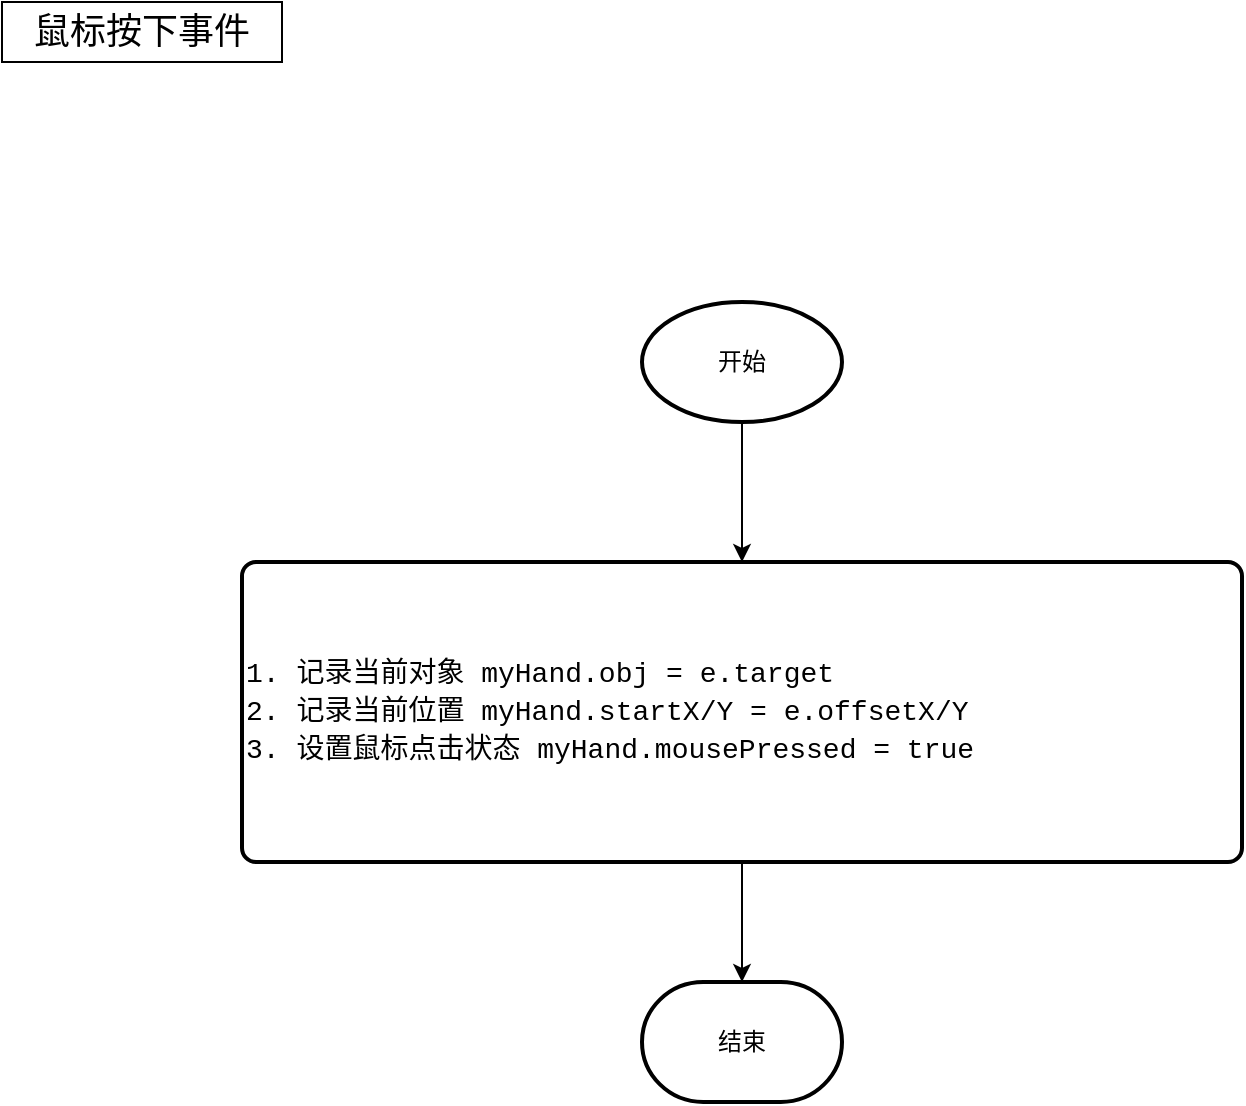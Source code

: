 <mxfile version="15.5.4" type="embed" pages="3"><diagram id="52fd_mbCn0Zgq2GAsz23" name="鼠标按下事件"><mxGraphModel dx="899" dy="742" grid="1" gridSize="10" guides="1" tooltips="1" connect="1" arrows="1" fold="1" page="1" pageScale="1" pageWidth="827" pageHeight="1169" math="0" shadow="0"><root><mxCell id="0"/><mxCell id="1" parent="0"/><mxCell id="TTzPqlR28XLqORXj_Mxo-2" style="edgeStyle=orthogonalEdgeStyle;rounded=0;orthogonalLoop=1;jettySize=auto;html=1;exitX=0.5;exitY=1;exitDx=0;exitDy=0;entryX=0.5;entryY=0;entryDx=0;entryDy=0;entryPerimeter=0;fontFamily=Helvetica;fontSize=18;fontColor=default;" parent="1" source="UeTLdXfRCnfueo0liIJd-1" target="UeTLdXfRCnfueo0liIJd-3" edge="1"><mxGeometry relative="1" as="geometry"/></mxCell><mxCell id="UeTLdXfRCnfueo0liIJd-1" value="&lt;div style=&quot;background-color: rgb(255, 255, 255); font-family: Consolas, &amp;quot;Courier New&amp;quot;, monospace; font-size: 14px; line-height: 19px;&quot;&gt;1. 记录当前对象 myHand.obj = e.target&lt;/div&gt;&lt;div style=&quot;background-color: rgb(255, 255, 255); font-family: Consolas, &amp;quot;Courier New&amp;quot;, monospace; font-size: 14px; line-height: 19px;&quot;&gt;2. 记录当前位置 myHand.startX/Y = e.offsetX/Y&lt;/div&gt;&lt;div style=&quot;background-color: rgb(255, 255, 255); font-family: Consolas, &amp;quot;Courier New&amp;quot;, monospace; font-size: 14px; line-height: 19px;&quot;&gt;3. 设置鼠标点击状态 myHand.mousePressed = true&lt;/div&gt;" style="rounded=1;whiteSpace=wrap;html=1;absoluteArcSize=1;arcSize=14;strokeWidth=2;align=left;" parent="1" vertex="1"><mxGeometry x="120" y="280" width="500" height="150" as="geometry"/></mxCell><mxCell id="TTzPqlR28XLqORXj_Mxo-1" style="edgeStyle=orthogonalEdgeStyle;rounded=0;orthogonalLoop=1;jettySize=auto;html=1;exitX=0.5;exitY=1;exitDx=0;exitDy=0;exitPerimeter=0;entryX=0.5;entryY=0;entryDx=0;entryDy=0;fontFamily=Helvetica;fontSize=18;fontColor=default;" parent="1" source="UeTLdXfRCnfueo0liIJd-2" target="UeTLdXfRCnfueo0liIJd-1" edge="1"><mxGeometry relative="1" as="geometry"/></mxCell><mxCell id="UeTLdXfRCnfueo0liIJd-2" value="开始" style="strokeWidth=2;html=1;shape=mxgraph.flowchart.start_1;whiteSpace=wrap;" parent="1" vertex="1"><mxGeometry x="320" y="150" width="100" height="60" as="geometry"/></mxCell><mxCell id="UeTLdXfRCnfueo0liIJd-3" value="结束" style="strokeWidth=2;html=1;shape=mxgraph.flowchart.terminator;whiteSpace=wrap;" parent="1" vertex="1"><mxGeometry x="320" y="490" width="100" height="60" as="geometry"/></mxCell><mxCell id="UeTLdXfRCnfueo0liIJd-4" value="鼠标按下事件" style="text;html=1;strokeColor=default;fillColor=none;align=center;verticalAlign=middle;whiteSpace=wrap;rounded=0;fontFamily=Helvetica;fontSize=18;fontColor=default;labelBorderColor=none;labelBackgroundColor=none;" parent="1" vertex="1"><mxGeometry width="140" height="30" as="geometry"/></mxCell></root></mxGraphModel></diagram><diagram name="鼠标移动事件" id="Qqb452kRoAzZm2hf-CxU"><mxGraphModel dx="1726" dy="742" grid="1" gridSize="5" guides="1" tooltips="1" connect="1" arrows="1" fold="1" page="1" pageScale="1" pageWidth="827" pageHeight="1169" math="0" shadow="0"><root><mxCell id="rGiCCKBdwmVHUhF3Rx62-0"/><mxCell id="rGiCCKBdwmVHUhF3Rx62-1" parent="rGiCCKBdwmVHUhF3Rx62-0"/><mxCell id="rGiCCKBdwmVHUhF3Rx62-5" value="鼠标移动事件" style="text;html=1;strokeColor=default;fillColor=none;align=center;verticalAlign=middle;whiteSpace=wrap;rounded=0;fontFamily=Helvetica;fontSize=18;fontColor=default;labelBorderColor=none;labelBackgroundColor=none;" parent="rGiCCKBdwmVHUhF3Rx62-1" vertex="1"><mxGeometry width="140" height="30" as="geometry"/></mxCell><mxCell id="A8A4_cCO_hmfx5gr6Hoi-2" style="edgeStyle=orthogonalEdgeStyle;rounded=0;orthogonalLoop=1;jettySize=auto;html=1;exitX=0.5;exitY=1;exitDx=0;exitDy=0;exitPerimeter=0;entryX=0.5;entryY=0;entryDx=0;entryDy=0;fontFamily=Helvetica;fontSize=18;fontColor=default;" parent="rGiCCKBdwmVHUhF3Rx62-1" source="A8A4_cCO_hmfx5gr6Hoi-3" edge="1"><mxGeometry relative="1" as="geometry"><mxPoint x="370" y="190" as="targetPoint"/></mxGeometry></mxCell><mxCell id="A8A4_cCO_hmfx5gr6Hoi-3" value="开始" style="strokeWidth=2;html=1;shape=mxgraph.flowchart.start_1;whiteSpace=wrap;" parent="rGiCCKBdwmVHUhF3Rx62-1" vertex="1"><mxGeometry x="320" y="60" width="100" height="60" as="geometry"/></mxCell><mxCell id="A8A4_cCO_hmfx5gr6Hoi-4" value="结束" style="strokeWidth=2;html=1;shape=mxgraph.flowchart.terminator;whiteSpace=wrap;" parent="rGiCCKBdwmVHUhF3Rx62-1" vertex="1"><mxGeometry x="280" y="1075" width="100" height="60" as="geometry"/></mxCell><mxCell id="tP_8gyTxdGaHlw6_lWVR-0" value="" style="edgeStyle=orthogonalEdgeStyle;rounded=0;orthogonalLoop=1;jettySize=auto;exitX=1;exitY=0.5;exitDx=0;exitDy=0;exitPerimeter=0;fontFamily=Helvetica;fontSize=12;fontColor=default;arcSize=20;fillOpacity=100;strokeOpacity=100;perimeterSpacing=0;html=1;" parent="rGiCCKBdwmVHUhF3Rx62-1" source="A8A4_cCO_hmfx5gr6Hoi-5" edge="1"><mxGeometry relative="1" as="geometry"><mxPoint x="570" y="225" as="targetPoint"/></mxGeometry></mxCell><mxCell id="tP_8gyTxdGaHlw6_lWVR-3" style="edgeStyle=orthogonalEdgeStyle;rounded=0;orthogonalLoop=1;jettySize=auto;html=1;exitX=0.5;exitY=1;exitDx=0;exitDy=0;exitPerimeter=0;fontFamily=Helvetica;fontSize=12;fontColor=default;" parent="rGiCCKBdwmVHUhF3Rx62-1" source="A8A4_cCO_hmfx5gr6Hoi-5" edge="1"><mxGeometry relative="1" as="geometry"><mxPoint x="370" y="310" as="targetPoint"/></mxGeometry></mxCell><mxCell id="A8A4_cCO_hmfx5gr6Hoi-5" value="当前鼠标是否处于按压状态&lt;br style=&quot;font-size: 12px;&quot;&gt;myHand.mousePressed" style="strokeWidth=2;html=1;shape=mxgraph.flowchart.decision;whiteSpace=wrap;fontFamily=Helvetica;fontSize=12;fontColor=default;fillColor=default;" parent="rGiCCKBdwmVHUhF3Rx62-1" vertex="1"><mxGeometry x="250" y="190" width="240" height="70" as="geometry"/></mxCell><mxCell id="tP_8gyTxdGaHlw6_lWVR-1" value="否" style="text;html=1;align=center;verticalAlign=middle;resizable=0;points=[];autosize=1;strokeColor=none;fillColor=none;fontSize=12;fontFamily=Helvetica;fontColor=default;" parent="rGiCCKBdwmVHUhF3Rx62-1" vertex="1"><mxGeometry x="500" y="200" width="40" height="30" as="geometry"/></mxCell><mxCell id="tP_8gyTxdGaHlw6_lWVR-2" value="不处理" style="ellipse;whiteSpace=wrap;html=1;fontFamily=Helvetica;fontSize=12;fontColor=default;strokeColor=default;fillColor=default;" parent="rGiCCKBdwmVHUhF3Rx62-1" vertex="1"><mxGeometry x="570" y="195" width="120" height="60" as="geometry"/></mxCell><mxCell id="tP_8gyTxdGaHlw6_lWVR-4" value="是" style="text;html=1;align=center;verticalAlign=middle;resizable=0;points=[];autosize=1;strokeColor=none;fillColor=none;fontSize=12;fontFamily=Helvetica;fontColor=default;" parent="rGiCCKBdwmVHUhF3Rx62-1" vertex="1"><mxGeometry x="370" y="265" width="40" height="30" as="geometry"/></mxCell><mxCell id="tP_8gyTxdGaHlw6_lWVR-6" style="edgeStyle=orthogonalEdgeStyle;rounded=0;orthogonalLoop=1;jettySize=auto;html=1;exitX=1;exitY=0.5;exitDx=0;exitDy=0;fontFamily=Helvetica;fontSize=12;fontColor=default;" parent="rGiCCKBdwmVHUhF3Rx62-1" source="tP_8gyTxdGaHlw6_lWVR-5" edge="1"><mxGeometry relative="1" as="geometry"><mxPoint x="630" y="460" as="targetPoint"/><Array as="points"><mxPoint x="630" y="350"/><mxPoint x="630" y="450"/></Array></mxGeometry></mxCell><mxCell id="eINNEI8GoLfrnCJ2FQx7-35" style="edgeStyle=orthogonalEdgeStyle;rounded=0;orthogonalLoop=1;jettySize=auto;html=1;exitX=0;exitY=0.5;exitDx=0;exitDy=0;fontFamily=Helvetica;fontSize=12;fontColor=default;" parent="rGiCCKBdwmVHUhF3Rx62-1" source="tP_8gyTxdGaHlw6_lWVR-5" edge="1"><mxGeometry relative="1" as="geometry"><mxPoint x="25" y="350" as="targetPoint"/></mxGeometry></mxCell><mxCell id="tP_8gyTxdGaHlw6_lWVR-5" value="当前对象是否是把手&lt;br&gt;myHand.obj.classList.contains(&quot;handler&quot;)" style="rhombus;whiteSpace=wrap;html=1;fontFamily=Helvetica;fontSize=12;fontColor=default;strokeColor=default;fillColor=default;" parent="rGiCCKBdwmVHUhF3Rx62-1" vertex="1"><mxGeometry x="227.5" y="310" width="285" height="80" as="geometry"/></mxCell><mxCell id="tP_8gyTxdGaHlw6_lWVR-7" value="是" style="text;html=1;align=center;verticalAlign=middle;resizable=0;points=[];autosize=1;strokeColor=none;fillColor=none;fontSize=12;fontFamily=Helvetica;fontColor=default;" parent="rGiCCKBdwmVHUhF3Rx62-1" vertex="1"><mxGeometry x="630" y="375" width="40" height="30" as="geometry"/></mxCell><mxCell id="tP_8gyTxdGaHlw6_lWVR-9" style="edgeStyle=orthogonalEdgeStyle;rounded=0;orthogonalLoop=1;jettySize=auto;html=1;exitX=1;exitY=0.5;exitDx=0;exitDy=0;fontFamily=Helvetica;fontSize=12;fontColor=default;" parent="rGiCCKBdwmVHUhF3Rx62-1" source="tP_8gyTxdGaHlw6_lWVR-8" edge="1"><mxGeometry relative="1" as="geometry"><mxPoint x="840" y="495" as="targetPoint"/></mxGeometry></mxCell><mxCell id="tP_8gyTxdGaHlw6_lWVR-13" style="edgeStyle=orthogonalEdgeStyle;rounded=0;orthogonalLoop=1;jettySize=auto;html=1;exitX=0.5;exitY=1;exitDx=0;exitDy=0;fontFamily=Helvetica;fontSize=12;fontColor=default;" parent="rGiCCKBdwmVHUhF3Rx62-1" source="tP_8gyTxdGaHlw6_lWVR-8" edge="1"><mxGeometry relative="1" as="geometry"><mxPoint x="630" y="610" as="targetPoint"/></mxGeometry></mxCell><mxCell id="tP_8gyTxdGaHlw6_lWVR-8" value="当前模式是否存在&lt;br&gt;myHand.mode" style="rhombus;whiteSpace=wrap;html=1;fontFamily=Helvetica;fontSize=12;fontColor=default;strokeColor=default;fillColor=default;" parent="rGiCCKBdwmVHUhF3Rx62-1" vertex="1"><mxGeometry x="557.5" y="460" width="145" height="70" as="geometry"/></mxCell><mxCell id="tP_8gyTxdGaHlw6_lWVR-10" value="存在" style="text;html=1;align=center;verticalAlign=middle;resizable=0;points=[];autosize=1;strokeColor=none;fillColor=none;fontSize=12;fontFamily=Helvetica;fontColor=default;" parent="rGiCCKBdwmVHUhF3Rx62-1" vertex="1"><mxGeometry x="740" y="470" width="50" height="30" as="geometry"/></mxCell><mxCell id="tP_8gyTxdGaHlw6_lWVR-14" value="不存在" style="text;html=1;align=center;verticalAlign=middle;resizable=0;points=[];autosize=1;strokeColor=none;fillColor=none;fontSize=12;fontFamily=Helvetica;fontColor=default;" parent="rGiCCKBdwmVHUhF3Rx62-1" vertex="1"><mxGeometry x="630" y="545" width="60" height="30" as="geometry"/></mxCell><mxCell id="eINNEI8GoLfrnCJ2FQx7-45" style="edgeStyle=orthogonalEdgeStyle;rounded=0;orthogonalLoop=1;jettySize=auto;html=1;entryX=1;entryY=0.5;entryDx=0;entryDy=0;entryPerimeter=0;fontFamily=Helvetica;fontSize=12;fontColor=default;" parent="rGiCCKBdwmVHUhF3Rx62-1" source="eINNEI8GoLfrnCJ2FQx7-0" target="A8A4_cCO_hmfx5gr6Hoi-4" edge="1"><mxGeometry relative="1" as="geometry"><Array as="points"><mxPoint x="985" y="498"/><mxPoint x="985" y="1105"/></Array></mxGeometry></mxCell><mxCell id="eINNEI8GoLfrnCJ2FQx7-0" value="解释：移动把手，触发图形形变事件" style="rounded=1;whiteSpace=wrap;html=1;absoluteArcSize=1;arcSize=14;strokeWidth=2;fontFamily=Helvetica;fontSize=12;fontColor=default;fillColor=default;" parent="rGiCCKBdwmVHUhF3Rx62-1" vertex="1"><mxGeometry x="840" y="470" width="125" height="55" as="geometry"/></mxCell><mxCell id="eINNEI8GoLfrnCJ2FQx7-2" style="edgeStyle=orthogonalEdgeStyle;rounded=0;orthogonalLoop=1;jettySize=auto;html=1;exitX=1;exitY=0.5;exitDx=0;exitDy=0;entryX=0.5;entryY=1;entryDx=0;entryDy=0;fontFamily=Helvetica;fontSize=12;fontColor=default;" parent="rGiCCKBdwmVHUhF3Rx62-1" target="eINNEI8GoLfrnCJ2FQx7-0" edge="1"><mxGeometry relative="1" as="geometry"><mxPoint x="732.5" y="637.5" as="sourcePoint"/></mxGeometry></mxCell><mxCell id="eINNEI8GoLfrnCJ2FQx7-3" value="执行" style="text;html=1;align=center;verticalAlign=middle;resizable=0;points=[];autosize=1;strokeColor=none;fillColor=none;fontSize=12;fontFamily=Helvetica;fontColor=default;" parent="rGiCCKBdwmVHUhF3Rx62-1" vertex="1"><mxGeometry x="790" y="610" width="50" height="30" as="geometry"/></mxCell><mxCell id="eINNEI8GoLfrnCJ2FQx7-4" value="判断" style="text;html=1;align=center;verticalAlign=middle;resizable=0;points=[];autosize=1;strokeColor=none;fillColor=none;fontSize=12;fontFamily=Helvetica;fontColor=default;" parent="rGiCCKBdwmVHUhF3Rx62-1" vertex="1"><mxGeometry x="370" y="140" width="50" height="30" as="geometry"/></mxCell><mxCell id="eINNEI8GoLfrnCJ2FQx7-7" value="否" style="text;html=1;align=center;verticalAlign=middle;resizable=0;points=[];autosize=1;strokeColor=none;fillColor=none;fontSize=12;fontFamily=Helvetica;fontColor=default;" parent="rGiCCKBdwmVHUhF3Rx62-1" vertex="1"><mxGeometry x="125" y="325" width="40" height="30" as="geometry"/></mxCell><mxCell id="eINNEI8GoLfrnCJ2FQx7-9" style="edgeStyle=orthogonalEdgeStyle;rounded=0;orthogonalLoop=1;jettySize=auto;html=1;exitX=1;exitY=0.5;exitDx=0;exitDy=0;fontFamily=Helvetica;fontSize=12;fontColor=default;" parent="rGiCCKBdwmVHUhF3Rx62-1" source="eINNEI8GoLfrnCJ2FQx7-8" edge="1"><mxGeometry relative="1" as="geometry"><mxPoint x="320" y="506" as="targetPoint"/></mxGeometry></mxCell><mxCell id="eINNEI8GoLfrnCJ2FQx7-12" style="edgeStyle=orthogonalEdgeStyle;rounded=0;orthogonalLoop=1;jettySize=auto;html=1;exitX=0.5;exitY=1;exitDx=0;exitDy=0;fontFamily=Helvetica;fontSize=12;fontColor=default;" parent="rGiCCKBdwmVHUhF3Rx62-1" source="eINNEI8GoLfrnCJ2FQx7-8" edge="1"><mxGeometry relative="1" as="geometry"><mxPoint x="160" y="610" as="targetPoint"/></mxGeometry></mxCell><mxCell id="eINNEI8GoLfrnCJ2FQx7-8" value="移动对象是否是画布&lt;br&gt;myHand.obj===mySvg" style="rhombus;whiteSpace=wrap;html=1;fontFamily=Helvetica;fontSize=12;fontColor=default;strokeColor=default;fillColor=default;" parent="rGiCCKBdwmVHUhF3Rx62-1" vertex="1"><mxGeometry x="75" y="460" width="170" height="92.5" as="geometry"/></mxCell><mxCell id="eINNEI8GoLfrnCJ2FQx7-10" value="是" style="text;html=1;align=center;verticalAlign=middle;resizable=0;points=[];autosize=1;strokeColor=none;fillColor=none;fontSize=12;fontFamily=Helvetica;fontColor=default;" parent="rGiCCKBdwmVHUhF3Rx62-1" vertex="1"><mxGeometry x="255" y="474.38" width="35" height="30" as="geometry"/></mxCell><mxCell id="eINNEI8GoLfrnCJ2FQx7-11" value="解释：未选中图形，但是拖动了鼠标，表示创建选区&lt;br&gt;1. 清空所有图形编辑状态&lt;br&gt;2. 创建选区&lt;br&gt;3. 选中区域内图形" style="rounded=1;whiteSpace=wrap;html=1;absoluteArcSize=1;arcSize=14;strokeWidth=2;fontFamily=Helvetica;fontSize=12;fontColor=default;fillColor=default;align=left;" parent="rGiCCKBdwmVHUhF3Rx62-1" vertex="1"><mxGeometry x="320" y="440" width="175" height="98.75" as="geometry"/></mxCell><mxCell id="eINNEI8GoLfrnCJ2FQx7-13" value="否" style="text;html=1;align=center;verticalAlign=middle;resizable=0;points=[];autosize=1;strokeColor=none;fillColor=none;fontSize=12;fontFamily=Helvetica;fontColor=default;" parent="rGiCCKBdwmVHUhF3Rx62-1" vertex="1"><mxGeometry x="158" y="560" width="35" height="30" as="geometry"/></mxCell><mxCell id="eINNEI8GoLfrnCJ2FQx7-16" style="edgeStyle=orthogonalEdgeStyle;rounded=0;orthogonalLoop=1;jettySize=auto;html=1;fontFamily=Helvetica;fontSize=12;fontColor=default;" parent="rGiCCKBdwmVHUhF3Rx62-1" source="eINNEI8GoLfrnCJ2FQx7-15" edge="1"><mxGeometry relative="1" as="geometry"><mxPoint x="160" y="750" as="targetPoint"/></mxGeometry></mxCell><mxCell id="eINNEI8GoLfrnCJ2FQx7-18" style="edgeStyle=orthogonalEdgeStyle;rounded=0;orthogonalLoop=1;jettySize=auto;html=1;exitX=1;exitY=0.5;exitDx=0;exitDy=0;fontFamily=Helvetica;fontSize=12;fontColor=default;" parent="rGiCCKBdwmVHUhF3Rx62-1" source="eINNEI8GoLfrnCJ2FQx7-15" edge="1"><mxGeometry relative="1" as="geometry"><mxPoint x="330" y="653" as="targetPoint"/></mxGeometry></mxCell><mxCell id="eINNEI8GoLfrnCJ2FQx7-15" value="当前对象是否处于编辑状态&lt;br&gt;myHand.isEditing(myHand.obj)" style="rhombus;whiteSpace=wrap;html=1;fontFamily=Helvetica;fontSize=12;fontColor=default;strokeColor=default;fillColor=default;" parent="rGiCCKBdwmVHUhF3Rx62-1" vertex="1"><mxGeometry x="50" y="610" width="220" height="85" as="geometry"/></mxCell><mxCell id="eINNEI8GoLfrnCJ2FQx7-17" value="是" style="text;html=1;align=center;verticalAlign=middle;resizable=0;points=[];autosize=1;strokeColor=none;fillColor=none;fontSize=12;fontFamily=Helvetica;fontColor=default;" parent="rGiCCKBdwmVHUhF3Rx62-1" vertex="1"><mxGeometry x="158" y="705" width="35" height="30" as="geometry"/></mxCell><mxCell id="eINNEI8GoLfrnCJ2FQx7-19" value="否" style="text;html=1;align=center;verticalAlign=middle;resizable=0;points=[];autosize=1;strokeColor=none;fillColor=none;fontSize=12;fontFamily=Helvetica;fontColor=default;" parent="rGiCCKBdwmVHUhF3Rx62-1" vertex="1"><mxGeometry x="280" y="622.5" width="35" height="30" as="geometry"/></mxCell><mxCell id="eINNEI8GoLfrnCJ2FQx7-25" style="edgeStyle=orthogonalEdgeStyle;rounded=0;orthogonalLoop=1;jettySize=auto;html=1;exitX=0.5;exitY=1;exitDx=0;exitDy=0;entryX=1;entryY=0.5;entryDx=0;entryDy=0;fontFamily=Helvetica;fontSize=12;fontColor=default;" parent="rGiCCKBdwmVHUhF3Rx62-1" source="eINNEI8GoLfrnCJ2FQx7-20" target="eINNEI8GoLfrnCJ2FQx7-24" edge="1"><mxGeometry relative="1" as="geometry"/></mxCell><mxCell id="eINNEI8GoLfrnCJ2FQx7-20" value="解释：如果拖动的图形不是已编辑状态，则清除其他已编辑对象状态，设置本图形为编辑状态&lt;br&gt;1. 清空所有图形编辑状态&lt;br&gt;2. 设置当前图形为编辑状态" style="rounded=1;whiteSpace=wrap;html=1;absoluteArcSize=1;arcSize=14;strokeWidth=2;fontFamily=Helvetica;fontSize=12;fontColor=default;fillColor=default;align=left;" parent="rGiCCKBdwmVHUhF3Rx62-1" vertex="1"><mxGeometry x="331" y="570" width="169" height="115" as="geometry"/></mxCell><mxCell id="eINNEI8GoLfrnCJ2FQx7-26" style="edgeStyle=orthogonalEdgeStyle;rounded=0;orthogonalLoop=1;jettySize=auto;html=1;exitX=0.5;exitY=1;exitDx=0;exitDy=0;fontFamily=Helvetica;fontSize=12;fontColor=default;" parent="rGiCCKBdwmVHUhF3Rx62-1" source="eINNEI8GoLfrnCJ2FQx7-24" edge="1"><mxGeometry relative="1" as="geometry"><mxPoint x="160" y="895" as="targetPoint"/></mxGeometry></mxCell><mxCell id="eINNEI8GoLfrnCJ2FQx7-28" style="edgeStyle=orthogonalEdgeStyle;rounded=0;orthogonalLoop=1;jettySize=auto;html=1;exitX=0;exitY=0.5;exitDx=0;exitDy=0;fontFamily=Helvetica;fontSize=12;fontColor=default;" parent="rGiCCKBdwmVHUhF3Rx62-1" source="eINNEI8GoLfrnCJ2FQx7-24" edge="1"><mxGeometry relative="1" as="geometry"><mxPoint x="20" y="785" as="targetPoint"/></mxGeometry></mxCell><mxCell id="eINNEI8GoLfrnCJ2FQx7-24" value="当前模式是否存在&lt;br&gt;myHand.mode" style="rhombus;whiteSpace=wrap;html=1;fontFamily=Helvetica;fontSize=12;fontColor=default;strokeColor=default;fillColor=default;" parent="rGiCCKBdwmVHUhF3Rx62-1" vertex="1"><mxGeometry x="87.5" y="750" width="145" height="70" as="geometry"/></mxCell><mxCell id="eINNEI8GoLfrnCJ2FQx7-27" value="否" style="text;html=1;align=center;verticalAlign=middle;resizable=0;points=[];autosize=1;strokeColor=none;fillColor=none;fontSize=12;fontFamily=Helvetica;fontColor=default;" parent="rGiCCKBdwmVHUhF3Rx62-1" vertex="1"><mxGeometry x="40" y="755" width="35" height="30" as="geometry"/></mxCell><mxCell id="eINNEI8GoLfrnCJ2FQx7-29" value="是" style="text;html=1;align=center;verticalAlign=middle;resizable=0;points=[];autosize=1;strokeColor=none;fillColor=none;fontSize=12;fontFamily=Helvetica;fontColor=default;" parent="rGiCCKBdwmVHUhF3Rx62-1" vertex="1"><mxGeometry x="155" y="825" width="35" height="30" as="geometry"/></mxCell><mxCell id="eINNEI8GoLfrnCJ2FQx7-33" style="edgeStyle=orthogonalEdgeStyle;rounded=0;orthogonalLoop=1;jettySize=auto;html=1;exitX=0.5;exitY=1;exitDx=0;exitDy=0;entryX=0;entryY=0.5;entryDx=0;entryDy=0;fontFamily=Helvetica;fontSize=12;fontColor=default;" parent="rGiCCKBdwmVHUhF3Rx62-1" source="eINNEI8GoLfrnCJ2FQx7-31" target="eINNEI8GoLfrnCJ2FQx7-32" edge="1"><mxGeometry relative="1" as="geometry"/></mxCell><mxCell id="eINNEI8GoLfrnCJ2FQx7-31" value="解释：第一次拖动图形，需要设置操作模式并创建快照&lt;br&gt;1. 设置模式&lt;br&gt;2. 创建快照" style="rounded=1;whiteSpace=wrap;html=1;absoluteArcSize=1;arcSize=14;strokeWidth=2;fontFamily=Helvetica;fontSize=12;fontColor=default;fillColor=default;align=left;" parent="rGiCCKBdwmVHUhF3Rx62-1" vertex="1"><mxGeometry x="-165" y="735" width="185" height="82.5" as="geometry"/></mxCell><mxCell id="eINNEI8GoLfrnCJ2FQx7-47" style="edgeStyle=orthogonalEdgeStyle;rounded=0;orthogonalLoop=1;jettySize=auto;html=1;exitX=1;exitY=0.5;exitDx=0;exitDy=0;fontFamily=Helvetica;fontSize=12;fontColor=default;" parent="rGiCCKBdwmVHUhF3Rx62-1" source="eINNEI8GoLfrnCJ2FQx7-32" target="A8A4_cCO_hmfx5gr6Hoi-4" edge="1"><mxGeometry relative="1" as="geometry"/></mxCell><mxCell id="eINNEI8GoLfrnCJ2FQx7-32" value="解释：操作已就绪，触发移动（所有选中的）图形事件" style="rounded=1;whiteSpace=wrap;html=1;absoluteArcSize=1;arcSize=14;strokeWidth=2;fontFamily=Helvetica;fontSize=12;fontColor=default;fillColor=default;align=left;" parent="rGiCCKBdwmVHUhF3Rx62-1" vertex="1"><mxGeometry x="67.5" y="895" width="185" height="82.5" as="geometry"/></mxCell><mxCell id="eINNEI8GoLfrnCJ2FQx7-37" style="edgeStyle=orthogonalEdgeStyle;rounded=0;orthogonalLoop=1;jettySize=auto;html=1;exitX=0.5;exitY=1;exitDx=0;exitDy=0;entryX=0;entryY=0.5;entryDx=0;entryDy=0;fontFamily=Helvetica;fontSize=12;fontColor=default;" parent="rGiCCKBdwmVHUhF3Rx62-1" source="eINNEI8GoLfrnCJ2FQx7-36" target="eINNEI8GoLfrnCJ2FQx7-8" edge="1"><mxGeometry relative="1" as="geometry"/></mxCell><mxCell id="eINNEI8GoLfrnCJ2FQx7-40" style="edgeStyle=orthogonalEdgeStyle;rounded=0;orthogonalLoop=1;jettySize=auto;html=1;exitX=0;exitY=0.5;exitDx=0;exitDy=0;fontFamily=Helvetica;fontSize=12;fontColor=default;" parent="rGiCCKBdwmVHUhF3Rx62-1" source="eINNEI8GoLfrnCJ2FQx7-36" edge="1"><mxGeometry relative="1" as="geometry"><mxPoint x="-265" y="350" as="targetPoint"/></mxGeometry></mxCell><mxCell id="eINNEI8GoLfrnCJ2FQx7-36" value="当前画笔是否可进行绘画" style="rhombus;whiteSpace=wrap;html=1;fontFamily=Helvetica;fontSize=12;fontColor=default;strokeColor=default;fillColor=default;" parent="rGiCCKBdwmVHUhF3Rx62-1" vertex="1"><mxGeometry x="-145" y="303.75" width="170" height="92.5" as="geometry"/></mxCell><mxCell id="eINNEI8GoLfrnCJ2FQx7-38" value="否" style="text;html=1;align=center;verticalAlign=middle;resizable=0;points=[];autosize=1;strokeColor=none;fillColor=none;fontSize=12;fontFamily=Helvetica;fontColor=default;" parent="rGiCCKBdwmVHUhF3Rx62-1" vertex="1"><mxGeometry x="-55" y="420" width="40" height="30" as="geometry"/></mxCell><mxCell id="eINNEI8GoLfrnCJ2FQx7-39" value="是" style="text;html=1;align=center;verticalAlign=middle;resizable=0;points=[];autosize=1;strokeColor=none;fillColor=none;fontSize=12;fontFamily=Helvetica;fontColor=default;" parent="rGiCCKBdwmVHUhF3Rx62-1" vertex="1"><mxGeometry x="-220" y="315" width="35" height="30" as="geometry"/></mxCell><mxCell id="eINNEI8GoLfrnCJ2FQx7-46" style="edgeStyle=orthogonalEdgeStyle;rounded=0;orthogonalLoop=1;jettySize=auto;html=1;exitX=0.5;exitY=1;exitDx=0;exitDy=0;entryX=0;entryY=0.5;entryDx=0;entryDy=0;entryPerimeter=0;fontFamily=Helvetica;fontSize=12;fontColor=default;" parent="rGiCCKBdwmVHUhF3Rx62-1" source="eINNEI8GoLfrnCJ2FQx7-41" target="A8A4_cCO_hmfx5gr6Hoi-4" edge="1"><mxGeometry relative="1" as="geometry"/></mxCell><mxCell id="eINNEI8GoLfrnCJ2FQx7-41" value="解释：取消所有图形的编辑状态，根据myHand.type绘制不同图形，并设置mode为create，绘制图形后，替换myHand.obj为默认图形把手，后续鼠标移动事件走把手移动逻辑&lt;br&gt;1. 创建图形对象并添加到画布&lt;br&gt;2. 设置mode为create&lt;br&gt;3. 将对象设为编辑状态，并使用默认把手替换 myHand.obj" style="rounded=1;whiteSpace=wrap;html=1;absoluteArcSize=1;arcSize=14;strokeWidth=2;fontFamily=Helvetica;fontSize=12;fontColor=default;fillColor=default;align=left;" parent="rGiCCKBdwmVHUhF3Rx62-1" vertex="1"><mxGeometry x="-500" y="277.5" width="235" height="142.5" as="geometry"/></mxCell><mxCell id="eINNEI8GoLfrnCJ2FQx7-43" value="解释：如果未设置mode，则表示当前为第一次拖动把手，所以得创建快照&lt;br&gt;1. 设置模式&lt;br&gt;2. 创建快照" style="rounded=1;whiteSpace=wrap;html=1;absoluteArcSize=1;arcSize=14;strokeWidth=2;fontFamily=Helvetica;fontSize=12;fontColor=default;fillColor=default;align=left;" parent="rGiCCKBdwmVHUhF3Rx62-1" vertex="1"><mxGeometry x="555" y="610" width="185" height="82.5" as="geometry"/></mxCell></root></mxGraphModel></diagram><diagram name="鼠标抬起事件" id="TdmOgFt8pNsaSbe23kVR"><mxGraphModel dx="1422" dy="762" grid="1" gridSize="5" guides="1" tooltips="1" connect="1" arrows="1" fold="1" page="1" pageScale="1" pageWidth="1169" pageHeight="827" math="0" shadow="0"><root><mxCell id="yNHjKCnxc_WirZ0jlTK9-0"/><mxCell id="yNHjKCnxc_WirZ0jlTK9-1" parent="yNHjKCnxc_WirZ0jlTK9-0"/><mxCell id="YPFulSD3QjbIXYYutTF_-14" style="edgeStyle=orthogonalEdgeStyle;rounded=0;orthogonalLoop=1;jettySize=auto;html=1;exitX=0.5;exitY=1;exitDx=0;exitDy=0;exitPerimeter=0;entryX=0.5;entryY=0;entryDx=0;entryDy=0;fontFamily=Helvetica;fontSize=12;fontColor=default;" edge="1" parent="yNHjKCnxc_WirZ0jlTK9-1" source="yNHjKCnxc_WirZ0jlTK9-3" target="BXnKgvj5ldsGzjbOsoTR-1"><mxGeometry relative="1" as="geometry"/></mxCell><mxCell id="yNHjKCnxc_WirZ0jlTK9-3" value="开始" style="strokeWidth=2;html=1;shape=mxgraph.flowchart.start_1;whiteSpace=wrap;" vertex="1" parent="yNHjKCnxc_WirZ0jlTK9-1"><mxGeometry x="330" y="50" width="100" height="60" as="geometry"/></mxCell><mxCell id="yNHjKCnxc_WirZ0jlTK9-4" value="结束" style="strokeWidth=2;html=1;shape=mxgraph.flowchart.terminator;whiteSpace=wrap;" vertex="1" parent="yNHjKCnxc_WirZ0jlTK9-1"><mxGeometry x="100" y="651.25" width="100" height="60" as="geometry"/></mxCell><mxCell id="yNHjKCnxc_WirZ0jlTK9-5" value="鼠标抬起事件" style="text;html=1;strokeColor=default;fillColor=none;align=center;verticalAlign=middle;whiteSpace=wrap;rounded=0;fontFamily=Helvetica;fontSize=18;fontColor=default;labelBorderColor=none;labelBackgroundColor=none;" vertex="1" parent="yNHjKCnxc_WirZ0jlTK9-1"><mxGeometry width="140" height="30" as="geometry"/></mxCell><mxCell id="BXnKgvj5ldsGzjbOsoTR-3" style="edgeStyle=orthogonalEdgeStyle;rounded=0;orthogonalLoop=1;jettySize=auto;html=1;exitX=1;exitY=0.5;exitDx=0;exitDy=0;entryX=0.5;entryY=0;entryDx=0;entryDy=0;fontFamily=Helvetica;fontSize=12;fontColor=default;" edge="1" parent="yNHjKCnxc_WirZ0jlTK9-1" source="BXnKgvj5ldsGzjbOsoTR-1" target="BXnKgvj5ldsGzjbOsoTR-2"><mxGeometry relative="1" as="geometry"/></mxCell><mxCell id="YPFulSD3QjbIXYYutTF_-13" style="edgeStyle=orthogonalEdgeStyle;rounded=0;orthogonalLoop=1;jettySize=auto;html=1;exitX=0.5;exitY=1;exitDx=0;exitDy=0;fontFamily=Helvetica;fontSize=12;fontColor=default;" edge="1" parent="yNHjKCnxc_WirZ0jlTK9-1" source="BXnKgvj5ldsGzjbOsoTR-1"><mxGeometry relative="1" as="geometry"><mxPoint x="380" y="305" as="targetPoint"/></mxGeometry></mxCell><mxCell id="BXnKgvj5ldsGzjbOsoTR-1" value="鼠标是否按压且移动&lt;br&gt;myHand.mousePressingMove" style="rhombus;whiteSpace=wrap;html=1;fontFamily=Helvetica;fontSize=12;fontColor=default;strokeColor=default;fillColor=default;" vertex="1" parent="yNHjKCnxc_WirZ0jlTK9-1"><mxGeometry x="275" y="150" width="210" height="90" as="geometry"/></mxCell><mxCell id="YPFulSD3QjbIXYYutTF_-1" style="edgeStyle=orthogonalEdgeStyle;rounded=0;orthogonalLoop=1;jettySize=auto;html=1;exitX=0.5;exitY=1;exitDx=0;exitDy=0;entryX=0.546;entryY=0;entryDx=0;entryDy=0;entryPerimeter=0;fontFamily=Helvetica;fontSize=12;fontColor=default;" edge="1" parent="yNHjKCnxc_WirZ0jlTK9-1" source="BXnKgvj5ldsGzjbOsoTR-2" target="YPFulSD3QjbIXYYutTF_-0"><mxGeometry relative="1" as="geometry"/></mxCell><mxCell id="YPFulSD3QjbIXYYutTF_-8" style="edgeStyle=orthogonalEdgeStyle;rounded=0;orthogonalLoop=1;jettySize=auto;html=1;exitX=1;exitY=0.5;exitDx=0;exitDy=0;entryX=1;entryY=0.5;entryDx=0;entryDy=0;fontFamily=Helvetica;fontSize=12;fontColor=default;" edge="1" parent="yNHjKCnxc_WirZ0jlTK9-1" source="BXnKgvj5ldsGzjbOsoTR-2" target="YPFulSD3QjbIXYYutTF_-7"><mxGeometry relative="1" as="geometry"/></mxCell><mxCell id="BXnKgvj5ldsGzjbOsoTR-2" value="点击对象是否是画布&lt;br&gt;myHand.obj === mySvg" style="rhombus;whiteSpace=wrap;html=1;fontFamily=Helvetica;fontSize=12;fontColor=default;strokeColor=default;fillColor=default;" vertex="1" parent="yNHjKCnxc_WirZ0jlTK9-1"><mxGeometry x="710" y="240" width="190" height="80" as="geometry"/></mxCell><mxCell id="BXnKgvj5ldsGzjbOsoTR-4" value="否：点击事件" style="text;html=1;align=center;verticalAlign=middle;resizable=0;points=[];autosize=1;strokeColor=none;fillColor=none;fontSize=12;fontFamily=Helvetica;fontColor=default;" vertex="1" parent="yNHjKCnxc_WirZ0jlTK9-1"><mxGeometry x="605" y="165" width="100" height="30" as="geometry"/></mxCell><mxCell id="YPFulSD3QjbIXYYutTF_-6" style="edgeStyle=orthogonalEdgeStyle;rounded=0;orthogonalLoop=1;jettySize=auto;html=1;exitX=0.5;exitY=1;exitDx=0;exitDy=0;entryX=0.5;entryY=0;entryDx=0;entryDy=0;fontFamily=Helvetica;fontSize=12;fontColor=default;" edge="1" parent="yNHjKCnxc_WirZ0jlTK9-1" source="YPFulSD3QjbIXYYutTF_-0"><mxGeometry relative="1" as="geometry"><mxPoint x="797.5" y="505" as="targetPoint"/></mxGeometry></mxCell><mxCell id="YPFulSD3QjbIXYYutTF_-0" value="解释：凭空点击画布，表示清除所有选区&lt;br&gt;1. 清空所有编辑状态" style="rounded=1;whiteSpace=wrap;html=1;absoluteArcSize=1;arcSize=14;strokeWidth=2;fontFamily=Helvetica;fontSize=12;fontColor=default;fillColor=default;align=left;" vertex="1" parent="yNHjKCnxc_WirZ0jlTK9-1"><mxGeometry x="705" y="375" width="185" height="82.5" as="geometry"/></mxCell><mxCell id="YPFulSD3QjbIXYYutTF_-2" value="是" style="text;html=1;align=center;verticalAlign=middle;resizable=0;points=[];autosize=1;strokeColor=none;fillColor=none;fontSize=12;fontFamily=Helvetica;fontColor=default;" vertex="1" parent="yNHjKCnxc_WirZ0jlTK9-1"><mxGeometry x="800" y="330" width="35" height="30" as="geometry"/></mxCell><mxCell id="YPFulSD3QjbIXYYutTF_-4" value="否" style="text;html=1;align=center;verticalAlign=middle;resizable=0;points=[];autosize=1;strokeColor=none;fillColor=none;fontSize=12;fontFamily=Helvetica;fontColor=default;" vertex="1" parent="yNHjKCnxc_WirZ0jlTK9-1"><mxGeometry x="920" y="395" width="35" height="30" as="geometry"/></mxCell><mxCell id="YPFulSD3QjbIXYYutTF_-9" style="edgeStyle=orthogonalEdgeStyle;rounded=0;orthogonalLoop=1;jettySize=auto;html=1;exitX=0.5;exitY=1;exitDx=0;exitDy=0;fontFamily=Helvetica;fontSize=12;fontColor=default;" edge="1" parent="yNHjKCnxc_WirZ0jlTK9-1" source="YPFulSD3QjbIXYYutTF_-7"><mxGeometry relative="1" as="geometry"><mxPoint x="800" y="640" as="targetPoint"/></mxGeometry></mxCell><mxCell id="YPFulSD3QjbIXYYutTF_-7" value="点击对象是否是图形" style="rhombus;whiteSpace=wrap;html=1;fontFamily=Helvetica;fontSize=12;fontColor=default;strokeColor=default;fillColor=default;" vertex="1" parent="yNHjKCnxc_WirZ0jlTK9-1"><mxGeometry x="705" y="505" width="190" height="80" as="geometry"/></mxCell><mxCell id="YPFulSD3QjbIXYYutTF_-10" value="是" style="text;html=1;align=center;verticalAlign=middle;resizable=0;points=[];autosize=1;strokeColor=none;fillColor=none;fontSize=12;fontFamily=Helvetica;fontColor=default;" vertex="1" parent="yNHjKCnxc_WirZ0jlTK9-1"><mxGeometry x="805" y="590" width="35" height="30" as="geometry"/></mxCell><mxCell id="YPFulSD3QjbIXYYutTF_-25" style="edgeStyle=orthogonalEdgeStyle;rounded=0;orthogonalLoop=1;jettySize=auto;html=1;exitX=0;exitY=0.5;exitDx=0;exitDy=0;entryX=1;entryY=0.5;entryDx=0;entryDy=0;fontFamily=Helvetica;fontSize=12;fontColor=default;" edge="1" parent="yNHjKCnxc_WirZ0jlTK9-1" source="YPFulSD3QjbIXYYutTF_-11" target="YPFulSD3QjbIXYYutTF_-24"><mxGeometry relative="1" as="geometry"/></mxCell><mxCell id="YPFulSD3QjbIXYYutTF_-11" value="解释：点击图形，清空所有编辑状态，设置本图形为编辑状态&lt;br&gt;1. 清空所有编辑状态&lt;br&gt;2. 设置本图形为编辑状态" style="rounded=1;whiteSpace=wrap;html=1;absoluteArcSize=1;arcSize=14;strokeWidth=2;fontFamily=Helvetica;fontSize=12;fontColor=default;fillColor=default;align=left;" vertex="1" parent="yNHjKCnxc_WirZ0jlTK9-1"><mxGeometry x="707.5" y="640" width="185" height="82.5" as="geometry"/></mxCell><mxCell id="YPFulSD3QjbIXYYutTF_-15" value="是：拖动事件" style="text;html=1;align=center;verticalAlign=middle;resizable=0;points=[];autosize=1;strokeColor=none;fillColor=none;fontSize=12;fontFamily=Helvetica;fontColor=default;" vertex="1" parent="yNHjKCnxc_WirZ0jlTK9-1"><mxGeometry x="375" y="250" width="95" height="30" as="geometry"/></mxCell><mxCell id="YPFulSD3QjbIXYYutTF_-20" style="edgeStyle=orthogonalEdgeStyle;rounded=0;orthogonalLoop=1;jettySize=auto;html=1;exitX=0;exitY=0.5;exitDx=0;exitDy=0;entryX=0.47;entryY=-0.012;entryDx=0;entryDy=0;entryPerimeter=0;fontFamily=Helvetica;fontSize=12;fontColor=default;" edge="1" parent="yNHjKCnxc_WirZ0jlTK9-1" source="YPFulSD3QjbIXYYutTF_-17" target="YPFulSD3QjbIXYYutTF_-18"><mxGeometry relative="1" as="geometry"/></mxCell><mxCell id="YPFulSD3QjbIXYYutTF_-21" style="edgeStyle=orthogonalEdgeStyle;rounded=0;orthogonalLoop=1;jettySize=auto;html=1;exitX=1;exitY=0.5;exitDx=0;exitDy=0;entryX=0.546;entryY=0.012;entryDx=0;entryDy=0;entryPerimeter=0;fontFamily=Helvetica;fontSize=12;fontColor=default;" edge="1" parent="yNHjKCnxc_WirZ0jlTK9-1" source="YPFulSD3QjbIXYYutTF_-17" target="YPFulSD3QjbIXYYutTF_-19"><mxGeometry relative="1" as="geometry"/></mxCell><mxCell id="YPFulSD3QjbIXYYutTF_-17" value="对象是否是画布&lt;br&gt;myHand.obj === mySvg" style="rhombus;whiteSpace=wrap;html=1;fontFamily=Helvetica;fontSize=12;fontColor=default;strokeColor=default;fillColor=default;" vertex="1" parent="yNHjKCnxc_WirZ0jlTK9-1"><mxGeometry x="302.5" y="305" width="155" height="95" as="geometry"/></mxCell><mxCell id="YPFulSD3QjbIXYYutTF_-27" style="edgeStyle=orthogonalEdgeStyle;rounded=0;orthogonalLoop=1;jettySize=auto;html=1;exitX=0.5;exitY=1;exitDx=0;exitDy=0;entryX=0.5;entryY=0;entryDx=0;entryDy=0;fontFamily=Helvetica;fontSize=12;fontColor=default;" edge="1" parent="yNHjKCnxc_WirZ0jlTK9-1" source="YPFulSD3QjbIXYYutTF_-18" target="YPFulSD3QjbIXYYutTF_-24"><mxGeometry relative="1" as="geometry"/></mxCell><mxCell id="YPFulSD3QjbIXYYutTF_-18" value="解释：区域选中效果&lt;br&gt;1. 选中区域内的图形，设置为编辑状态" style="rounded=1;whiteSpace=wrap;html=1;absoluteArcSize=1;arcSize=14;strokeWidth=2;fontFamily=Helvetica;fontSize=12;fontColor=default;fillColor=default;align=left;" vertex="1" parent="yNHjKCnxc_WirZ0jlTK9-1"><mxGeometry x="145" y="425" width="185" height="82.5" as="geometry"/></mxCell><mxCell id="YPFulSD3QjbIXYYutTF_-26" style="edgeStyle=orthogonalEdgeStyle;rounded=0;orthogonalLoop=1;jettySize=auto;html=1;exitX=0.5;exitY=1;exitDx=0;exitDy=0;entryX=0.5;entryY=0;entryDx=0;entryDy=0;fontFamily=Helvetica;fontSize=12;fontColor=default;" edge="1" parent="yNHjKCnxc_WirZ0jlTK9-1" source="YPFulSD3QjbIXYYutTF_-19" target="YPFulSD3QjbIXYYutTF_-24"><mxGeometry relative="1" as="geometry"/></mxCell><mxCell id="YPFulSD3QjbIXYYutTF_-19" value="解释：拖动的是把手或者图形，需要创建快照，并且存入操作栈&lt;br&gt;1. 创建操作栈节点，并设置快照" style="rounded=1;whiteSpace=wrap;html=1;absoluteArcSize=1;arcSize=14;strokeWidth=2;fontFamily=Helvetica;fontSize=12;fontColor=default;fillColor=default;align=left;" vertex="1" parent="yNHjKCnxc_WirZ0jlTK9-1"><mxGeometry x="410" y="425" width="185" height="82.5" as="geometry"/></mxCell><mxCell id="YPFulSD3QjbIXYYutTF_-22" value="是" style="text;html=1;align=center;verticalAlign=middle;resizable=0;points=[];autosize=1;strokeColor=none;fillColor=none;fontSize=12;fontFamily=Helvetica;fontColor=default;" vertex="1" parent="yNHjKCnxc_WirZ0jlTK9-1"><mxGeometry x="225" y="325" width="35" height="30" as="geometry"/></mxCell><mxCell id="YPFulSD3QjbIXYYutTF_-23" value="否" style="text;html=1;align=center;verticalAlign=middle;resizable=0;points=[];autosize=1;strokeColor=none;fillColor=none;fontSize=12;fontFamily=Helvetica;fontColor=default;" vertex="1" parent="yNHjKCnxc_WirZ0jlTK9-1"><mxGeometry x="465" y="325" width="35" height="30" as="geometry"/></mxCell><mxCell id="YPFulSD3QjbIXYYutTF_-29" style="edgeStyle=orthogonalEdgeStyle;rounded=0;orthogonalLoop=1;jettySize=auto;html=1;exitX=0;exitY=0.5;exitDx=0;exitDy=0;entryX=1;entryY=0.5;entryDx=0;entryDy=0;entryPerimeter=0;fontFamily=Helvetica;fontSize=12;fontColor=default;" edge="1" parent="yNHjKCnxc_WirZ0jlTK9-1" source="YPFulSD3QjbIXYYutTF_-24" target="yNHjKCnxc_WirZ0jlTK9-4"><mxGeometry relative="1" as="geometry"/></mxCell><mxCell id="YPFulSD3QjbIXYYutTF_-24" value="1. 重置myHand状态" style="rounded=1;whiteSpace=wrap;html=1;absoluteArcSize=1;arcSize=14;strokeWidth=2;fontFamily=Helvetica;fontSize=12;fontColor=default;fillColor=default;align=left;" vertex="1" parent="yNHjKCnxc_WirZ0jlTK9-1"><mxGeometry x="325" y="640" width="185" height="82.5" as="geometry"/></mxCell></root></mxGraphModel></diagram></mxfile>